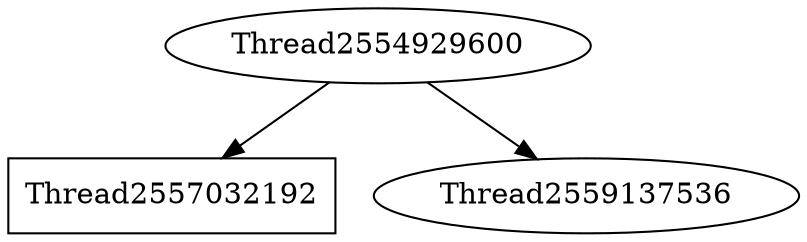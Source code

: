 digraph G {
graph[center=true];
Thread2554929600 -> Thread2557032192 [arrowhead=normal];
Thread2554929600 -> Thread2559137536 [arrowhead=normal];
Thread2557032192 [shape=box,color=black];
}